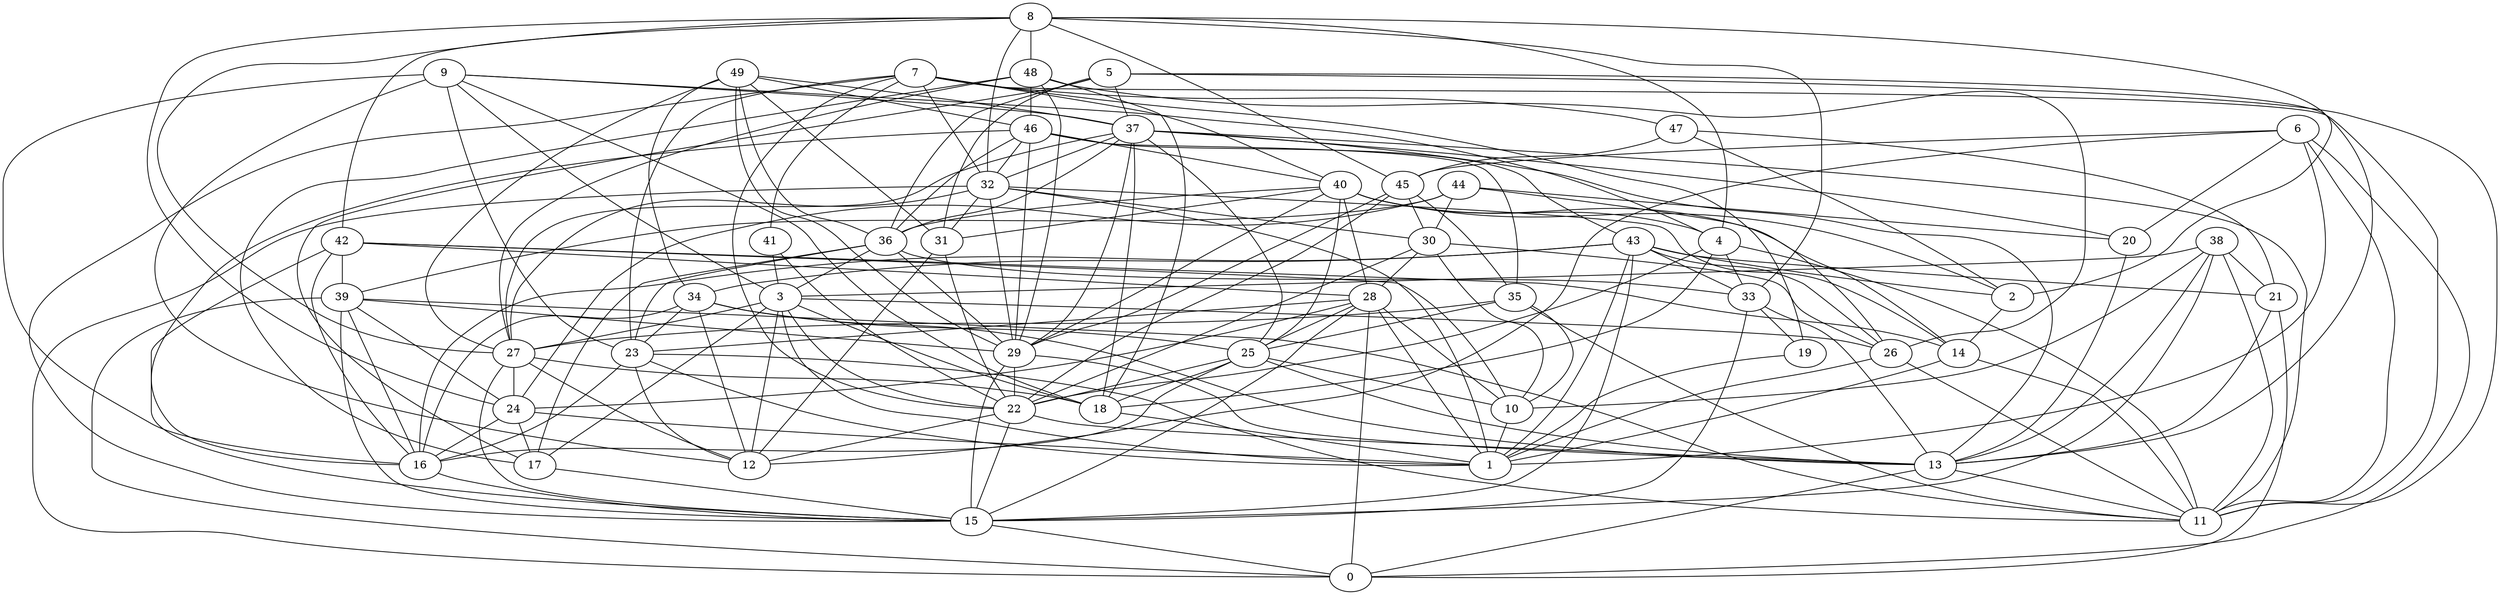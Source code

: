 digraph GG_graph {

subgraph G_graph {
edge [color = black]
"4" -> "18" [dir = none]
"9" -> "23" [dir = none]
"43" -> "16" [dir = none]
"48" -> "17" [dir = none]
"44" -> "26" [dir = none]
"2" -> "14" [dir = none]
"25" -> "10" [dir = none]
"46" -> "32" [dir = none]
"35" -> "25" [dir = none]
"27" -> "24" [dir = none]
"28" -> "24" [dir = none]
"41" -> "22" [dir = none]
"42" -> "14" [dir = none]
"49" -> "37" [dir = none]
"49" -> "27" [dir = none]
"49" -> "29" [dir = none]
"22" -> "12" [dir = none]
"22" -> "13" [dir = none]
"40" -> "31" [dir = none]
"40" -> "36" [dir = none]
"29" -> "22" [dir = none]
"15" -> "0" [dir = none]
"19" -> "1" [dir = none]
"39" -> "15" [dir = none]
"38" -> "10" [dir = none]
"38" -> "11" [dir = none]
"38" -> "13" [dir = none]
"8" -> "45" [dir = none]
"7" -> "47" [dir = none]
"7" -> "40" [dir = none]
"7" -> "22" [dir = none]
"33" -> "15" [dir = none]
"33" -> "19" [dir = none]
"33" -> "13" [dir = none]
"47" -> "21" [dir = none]
"34" -> "13" [dir = none]
"14" -> "1" [dir = none]
"32" -> "29" [dir = none]
"26" -> "1" [dir = none]
"5" -> "11" [dir = none]
"24" -> "16" [dir = none]
"24" -> "17" [dir = none]
"23" -> "1" [dir = none]
"30" -> "26" [dir = none]
"6" -> "20" [dir = none]
"6" -> "11" [dir = none]
"45" -> "22" [dir = none]
"3" -> "18" [dir = none]
"3" -> "26" [dir = none]
"49" -> "46" [dir = none]
"46" -> "36" [dir = none]
"39" -> "11" [dir = none]
"16" -> "15" [dir = none]
"7" -> "23" [dir = none]
"3" -> "17" [dir = none]
"38" -> "15" [dir = none]
"23" -> "11" [dir = none]
"38" -> "21" [dir = none]
"48" -> "27" [dir = none]
"21" -> "0" [dir = none]
"5" -> "17" [dir = none]
"5" -> "37" [dir = none]
"9" -> "18" [dir = none]
"8" -> "2" [dir = none]
"14" -> "11" [dir = none]
"13" -> "11" [dir = none]
"42" -> "39" [dir = none]
"32" -> "27" [dir = none]
"3" -> "22" [dir = none]
"35" -> "11" [dir = none]
"30" -> "22" [dir = none]
"3" -> "27" [dir = none]
"37" -> "11" [dir = none]
"35" -> "10" [dir = none]
"43" -> "2" [dir = none]
"46" -> "29" [dir = none]
"9" -> "37" [dir = none]
"32" -> "31" [dir = none]
"43" -> "21" [dir = none]
"40" -> "29" [dir = none]
"44" -> "39" [dir = none]
"10" -> "1" [dir = none]
"28" -> "23" [dir = none]
"47" -> "2" [dir = none]
"46" -> "16" [dir = none]
"40" -> "28" [dir = none]
"39" -> "0" [dir = none]
"3" -> "12" [dir = none]
"4" -> "22" [dir = none]
"9" -> "16" [dir = none]
"48" -> "46" [dir = none]
"37" -> "29" [dir = none]
"4" -> "11" [dir = none]
"37" -> "36" [dir = none]
"36" -> "29" [dir = none]
"7" -> "41" [dir = none]
"7" -> "15" [dir = none]
"38" -> "3" [dir = none]
"45" -> "30" [dir = none]
"6" -> "12" [dir = none]
"28" -> "10" [dir = none]
"9" -> "4" [dir = none]
"9" -> "12" [dir = none]
"34" -> "25" [dir = none]
"26" -> "11" [dir = none]
"40" -> "14" [dir = none]
"46" -> "35" [dir = none]
"28" -> "15" [dir = none]
"27" -> "12" [dir = none]
"21" -> "13" [dir = none]
"36" -> "3" [dir = none]
"42" -> "16" [dir = none]
"25" -> "22" [dir = none]
"46" -> "43" [dir = none]
"46" -> "40" [dir = none]
"8" -> "24" [dir = none]
"42" -> "10" [dir = none]
"37" -> "32" [dir = none]
"47" -> "45" [dir = none]
"48" -> "26" [dir = none]
"37" -> "13" [dir = none]
"37" -> "27" [dir = none]
"8" -> "48" [dir = none]
"7" -> "11" [dir = none]
"40" -> "4" [dir = none]
"30" -> "28" [dir = none]
"6" -> "1" [dir = none]
"28" -> "1" [dir = none]
"9" -> "3" [dir = none]
"17" -> "15" [dir = none]
"43" -> "1" [dir = none]
"7" -> "32" [dir = none]
"36" -> "33" [dir = none]
"5" -> "13" [dir = none]
"49" -> "36" [dir = none]
"3" -> "1" [dir = none]
"34" -> "12" [dir = none]
"8" -> "27" [dir = none]
"45" -> "29" [dir = none]
"32" -> "0" [dir = none]
"43" -> "15" [dir = none]
"39" -> "16" [dir = none]
"7" -> "19" [dir = none]
"18" -> "1" [dir = none]
"23" -> "12" [dir = none]
"30" -> "10" [dir = none]
"48" -> "29" [dir = none]
"42" -> "28" [dir = none]
"36" -> "17" [dir = none]
"43" -> "26" [dir = none]
"23" -> "16" [dir = none]
"32" -> "14" [dir = none]
"5" -> "31" [dir = none]
"37" -> "25" [dir = none]
"25" -> "16" [dir = none]
"4" -> "33" [dir = none]
"25" -> "18" [dir = none]
"40" -> "2" [dir = none]
"8" -> "33" [dir = none]
"49" -> "34" [dir = none]
"28" -> "25" [dir = none]
"34" -> "16" [dir = none]
"44" -> "24" [dir = none]
"37" -> "18" [dir = none]
"40" -> "25" [dir = none]
"22" -> "15" [dir = none]
"8" -> "4" [dir = none]
"37" -> "20" [dir = none]
"29" -> "13" [dir = none]
"6" -> "45" [dir = none]
"41" -> "3" [dir = none]
"8" -> "42" [dir = none]
"29" -> "15" [dir = none]
"13" -> "0" [dir = none]
"28" -> "0" [dir = none]
"25" -> "13" [dir = none]
"27" -> "15" [dir = none]
"31" -> "12" [dir = none]
"43" -> "34" [dir = none]
"35" -> "27" [dir = none]
"5" -> "36" [dir = none]
"44" -> "30" [dir = none]
"8" -> "32" [dir = none]
"49" -> "31" [dir = none]
"20" -> "13" [dir = none]
"44" -> "20" [dir = none]
"32" -> "30" [dir = none]
"39" -> "24" [dir = none]
"34" -> "23" [dir = none]
"32" -> "1" [dir = none]
"39" -> "29" [dir = none]
"6" -> "0" [dir = none]
"24" -> "1" [dir = none]
"42" -> "15" [dir = none]
"36" -> "23" [dir = none]
"27" -> "18" [dir = none]
"48" -> "18" [dir = none]
"45" -> "35" [dir = none]
"31" -> "22" [dir = none]
"43" -> "33" [dir = none]
}

}
